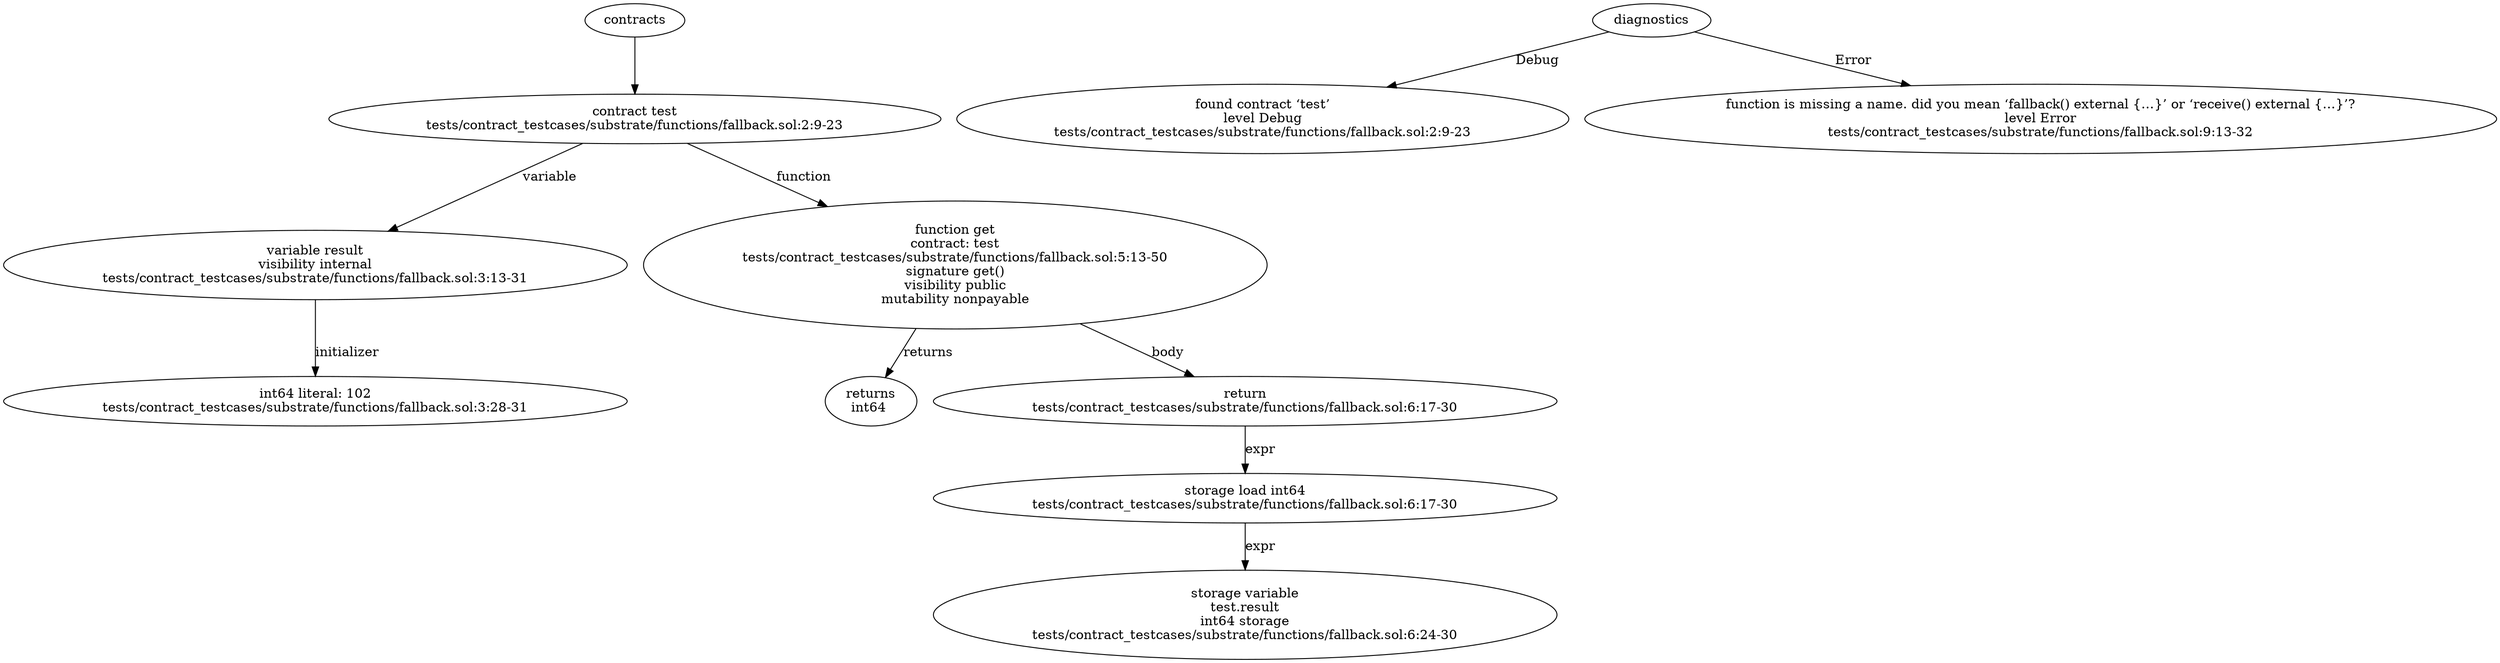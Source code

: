 strict digraph "tests/contract_testcases/substrate/functions/fallback.sol" {
	contract [label="contract test\ntests/contract_testcases/substrate/functions/fallback.sol:2:9-23"]
	var [label="variable result\nvisibility internal\ntests/contract_testcases/substrate/functions/fallback.sol:3:13-31"]
	number_literal [label="int64 literal: 102\ntests/contract_testcases/substrate/functions/fallback.sol:3:28-31"]
	get [label="function get\ncontract: test\ntests/contract_testcases/substrate/functions/fallback.sol:5:13-50\nsignature get()\nvisibility public\nmutability nonpayable"]
	returns [label="returns\nint64 "]
	return [label="return\ntests/contract_testcases/substrate/functions/fallback.sol:6:17-30"]
	storage_load [label="storage load int64\ntests/contract_testcases/substrate/functions/fallback.sol:6:17-30"]
	storage_var [label="storage variable\ntest.result\nint64 storage\ntests/contract_testcases/substrate/functions/fallback.sol:6:24-30"]
	diagnostic [label="found contract ‘test’\nlevel Debug\ntests/contract_testcases/substrate/functions/fallback.sol:2:9-23"]
	diagnostic_11 [label="function is missing a name. did you mean ‘fallback() external {…}’ or ‘receive() external {…}’?\nlevel Error\ntests/contract_testcases/substrate/functions/fallback.sol:9:13-32"]
	contracts -> contract
	contract -> var [label="variable"]
	var -> number_literal [label="initializer"]
	contract -> get [label="function"]
	get -> returns [label="returns"]
	get -> return [label="body"]
	return -> storage_load [label="expr"]
	storage_load -> storage_var [label="expr"]
	diagnostics -> diagnostic [label="Debug"]
	diagnostics -> diagnostic_11 [label="Error"]
}
